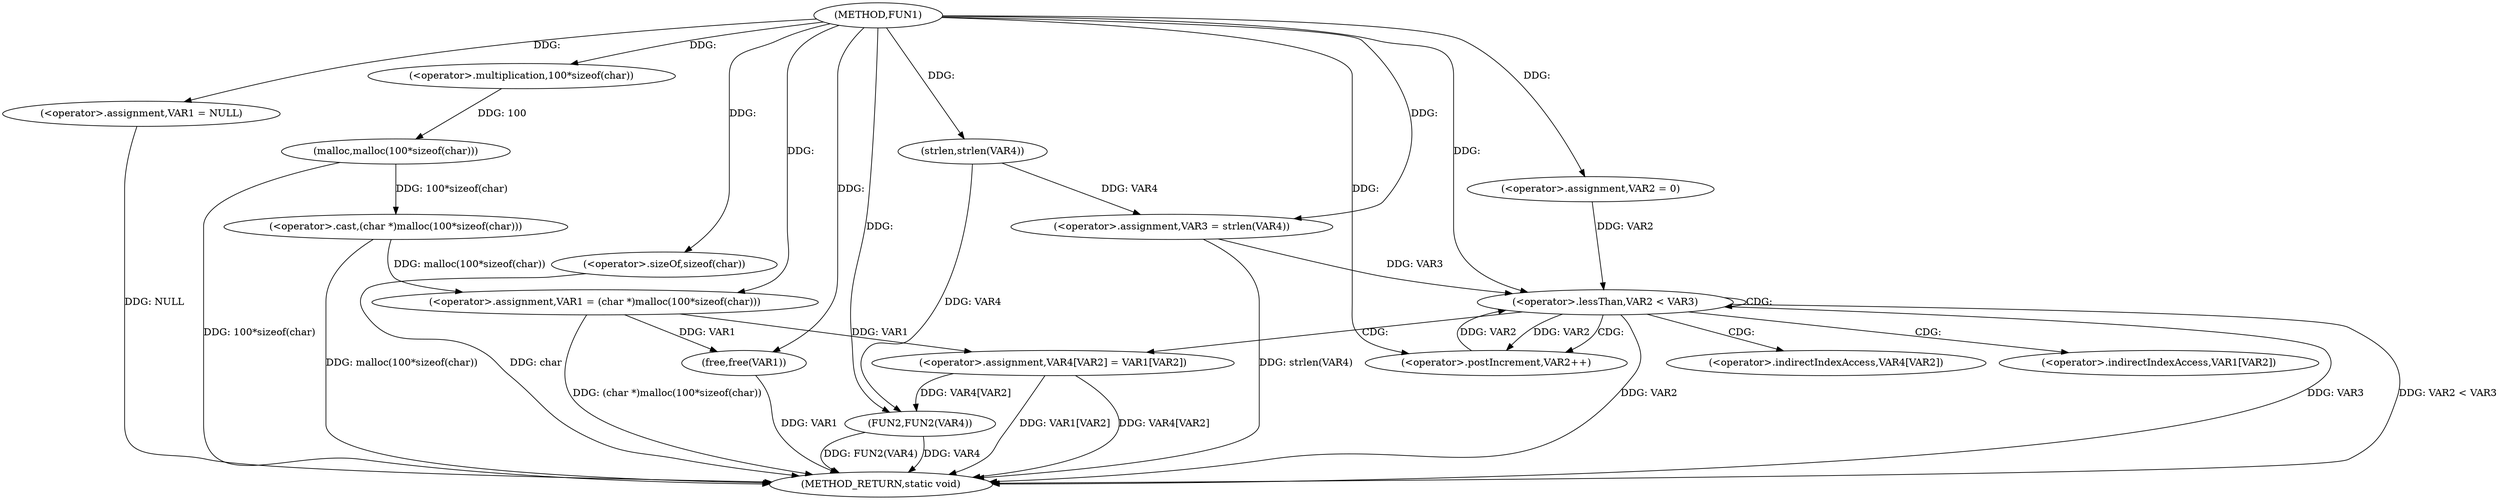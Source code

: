 digraph FUN1 {  
"1000100" [label = "(METHOD,FUN1)" ]
"1000144" [label = "(METHOD_RETURN,static void)" ]
"1000103" [label = "(<operator>.assignment,VAR1 = NULL)" ]
"1000106" [label = "(<operator>.assignment,VAR1 = (char *)malloc(100*sizeof(char)))" ]
"1000108" [label = "(<operator>.cast,(char *)malloc(100*sizeof(char)))" ]
"1000110" [label = "(malloc,malloc(100*sizeof(char)))" ]
"1000111" [label = "(<operator>.multiplication,100*sizeof(char))" ]
"1000113" [label = "(<operator>.sizeOf,sizeof(char))" ]
"1000119" [label = "(<operator>.assignment,VAR3 = strlen(VAR4))" ]
"1000121" [label = "(strlen,strlen(VAR4))" ]
"1000124" [label = "(<operator>.assignment,VAR2 = 0)" ]
"1000127" [label = "(<operator>.lessThan,VAR2 < VAR3)" ]
"1000130" [label = "(<operator>.postIncrement,VAR2++)" ]
"1000133" [label = "(<operator>.assignment,VAR4[VAR2] = VAR1[VAR2])" ]
"1000140" [label = "(FUN2,FUN2(VAR4))" ]
"1000142" [label = "(free,free(VAR1))" ]
"1000134" [label = "(<operator>.indirectIndexAccess,VAR4[VAR2])" ]
"1000137" [label = "(<operator>.indirectIndexAccess,VAR1[VAR2])" ]
  "1000106" -> "1000144"  [ label = "DDG: (char *)malloc(100*sizeof(char))"] 
  "1000103" -> "1000144"  [ label = "DDG: NULL"] 
  "1000113" -> "1000144"  [ label = "DDG: char"] 
  "1000140" -> "1000144"  [ label = "DDG: VAR4"] 
  "1000140" -> "1000144"  [ label = "DDG: FUN2(VAR4)"] 
  "1000119" -> "1000144"  [ label = "DDG: strlen(VAR4)"] 
  "1000127" -> "1000144"  [ label = "DDG: VAR2 < VAR3"] 
  "1000142" -> "1000144"  [ label = "DDG: VAR1"] 
  "1000127" -> "1000144"  [ label = "DDG: VAR2"] 
  "1000110" -> "1000144"  [ label = "DDG: 100*sizeof(char)"] 
  "1000127" -> "1000144"  [ label = "DDG: VAR3"] 
  "1000133" -> "1000144"  [ label = "DDG: VAR4[VAR2]"] 
  "1000108" -> "1000144"  [ label = "DDG: malloc(100*sizeof(char))"] 
  "1000133" -> "1000144"  [ label = "DDG: VAR1[VAR2]"] 
  "1000100" -> "1000103"  [ label = "DDG: "] 
  "1000108" -> "1000106"  [ label = "DDG: malloc(100*sizeof(char))"] 
  "1000100" -> "1000106"  [ label = "DDG: "] 
  "1000110" -> "1000108"  [ label = "DDG: 100*sizeof(char)"] 
  "1000111" -> "1000110"  [ label = "DDG: 100"] 
  "1000100" -> "1000111"  [ label = "DDG: "] 
  "1000100" -> "1000113"  [ label = "DDG: "] 
  "1000121" -> "1000119"  [ label = "DDG: VAR4"] 
  "1000100" -> "1000119"  [ label = "DDG: "] 
  "1000100" -> "1000121"  [ label = "DDG: "] 
  "1000100" -> "1000124"  [ label = "DDG: "] 
  "1000124" -> "1000127"  [ label = "DDG: VAR2"] 
  "1000130" -> "1000127"  [ label = "DDG: VAR2"] 
  "1000100" -> "1000127"  [ label = "DDG: "] 
  "1000119" -> "1000127"  [ label = "DDG: VAR3"] 
  "1000127" -> "1000130"  [ label = "DDG: VAR2"] 
  "1000100" -> "1000130"  [ label = "DDG: "] 
  "1000106" -> "1000133"  [ label = "DDG: VAR1"] 
  "1000133" -> "1000140"  [ label = "DDG: VAR4[VAR2]"] 
  "1000121" -> "1000140"  [ label = "DDG: VAR4"] 
  "1000100" -> "1000140"  [ label = "DDG: "] 
  "1000106" -> "1000142"  [ label = "DDG: VAR1"] 
  "1000100" -> "1000142"  [ label = "DDG: "] 
  "1000127" -> "1000137"  [ label = "CDG: "] 
  "1000127" -> "1000130"  [ label = "CDG: "] 
  "1000127" -> "1000133"  [ label = "CDG: "] 
  "1000127" -> "1000127"  [ label = "CDG: "] 
  "1000127" -> "1000134"  [ label = "CDG: "] 
}

